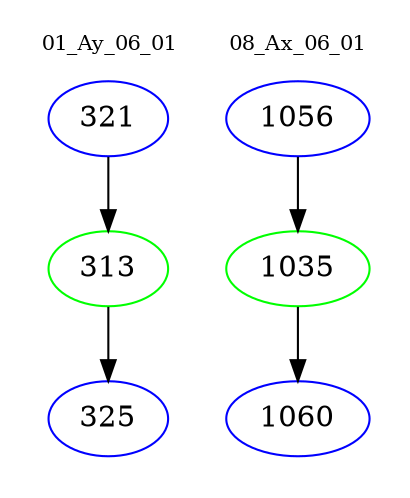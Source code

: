 digraph{
subgraph cluster_0 {
color = white
label = "01_Ay_06_01";
fontsize=10;
T0_321 [label="321", color="blue"]
T0_321 -> T0_313 [color="black"]
T0_313 [label="313", color="green"]
T0_313 -> T0_325 [color="black"]
T0_325 [label="325", color="blue"]
}
subgraph cluster_1 {
color = white
label = "08_Ax_06_01";
fontsize=10;
T1_1056 [label="1056", color="blue"]
T1_1056 -> T1_1035 [color="black"]
T1_1035 [label="1035", color="green"]
T1_1035 -> T1_1060 [color="black"]
T1_1060 [label="1060", color="blue"]
}
}
